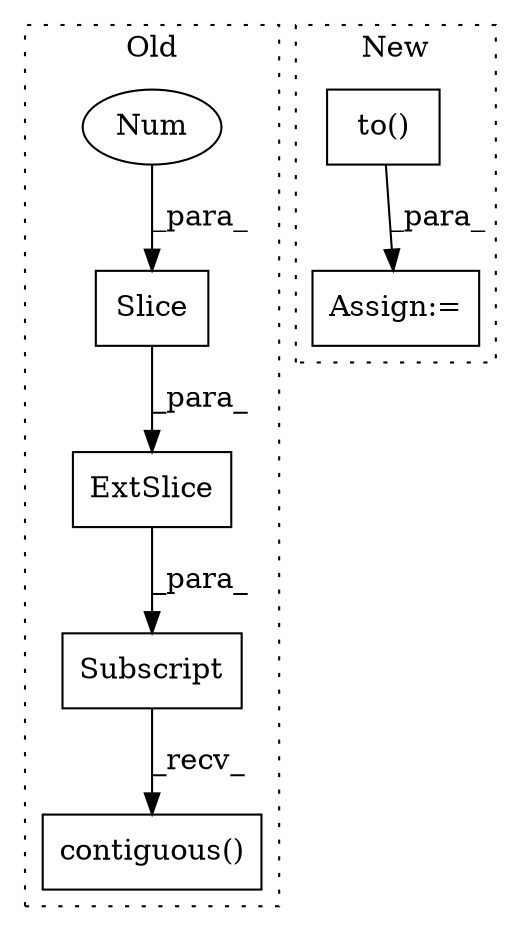 digraph G {
subgraph cluster0 {
1 [label="Slice" a="80" s="17551" l="1" shape="box"];
3 [label="Num" a="76" s="17552" l="2" shape="ellipse"];
5 [label="ExtSlice" a="85" s="17541" l="6" shape="box"];
6 [label="Subscript" a="63" s="17541,0" l="14,0" shape="box"];
7 [label="contiguous()" a="75" s="17541" l="27" shape="box"];
label = "Old";
style="dotted";
}
subgraph cluster1 {
2 [label="to()" a="75" s="18096,18125" l="18,1" shape="box"];
4 [label="Assign:=" a="68" s="18093" l="3" shape="box"];
label = "New";
style="dotted";
}
1 -> 5 [label="_para_"];
2 -> 4 [label="_para_"];
3 -> 1 [label="_para_"];
5 -> 6 [label="_para_"];
6 -> 7 [label="_recv_"];
}